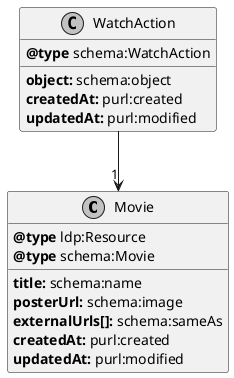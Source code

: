 @startuml

skinparam monochrome true
skinparam shadowing false

class Movie {
    {field} **@type** ldp:Resource
    {field} **@type** schema:Movie
    {method} **title:** schema:name
    {method} **posterUrl:** schema:image
    {method} **externalUrls[]:** schema:sameAs
    {method} **createdAt:** purl:created
    {method} **updatedAt:** purl:modified
}

class WatchAction {
    {field} **@type** schema:WatchAction
    {method} **object:** schema:object
    {method} **createdAt:** purl:created
    {method} **updatedAt:** purl:modified
}

WatchAction --> "1" Movie

@enduml
